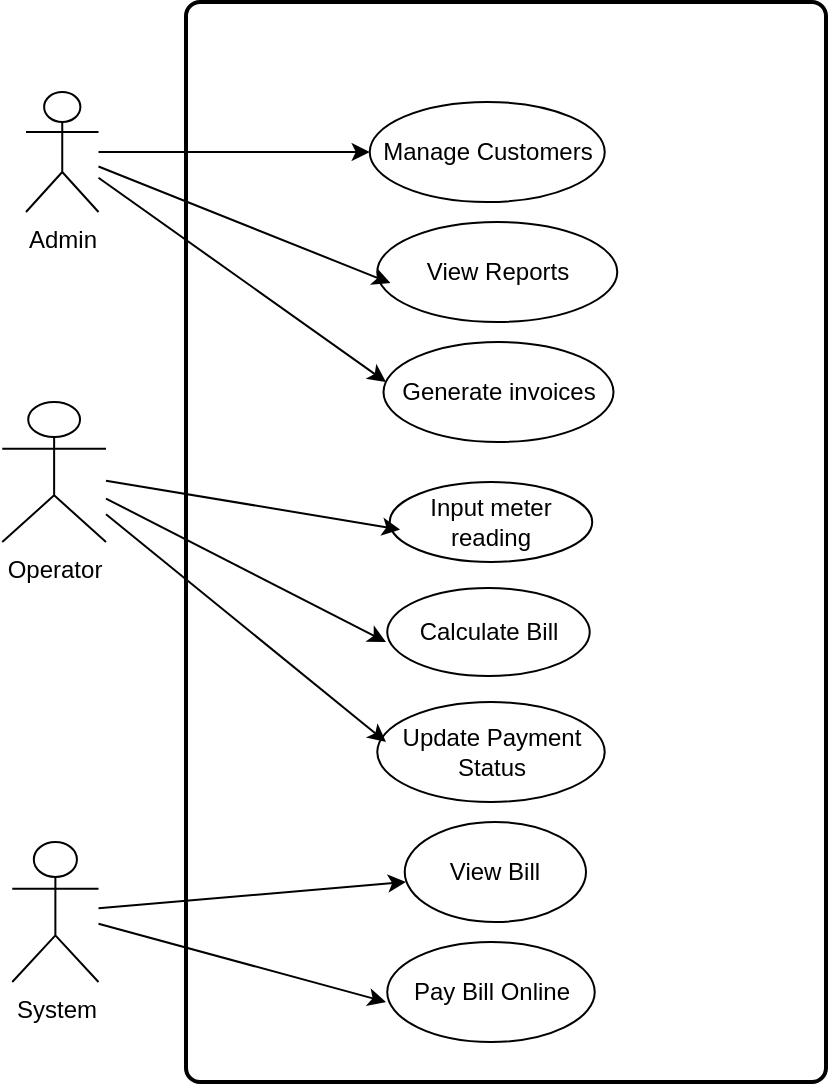 <mxfile version="28.2.5">
  <diagram id="EkzhuTh-AP_JKF-Qpcr1" name="Page-1">
    <mxGraphModel dx="1003" dy="1749" grid="1" gridSize="10" guides="1" tooltips="1" connect="0" arrows="1" fold="1" page="1" pageScale="1" pageWidth="827" pageHeight="1169" math="0" shadow="0">
      <root>
        <mxCell id="0" />
        <mxCell id="1" parent="0" />
        <mxCell id="cDUJwSO_XctsjpnYy4wp-40" value="" style="edgeStyle=orthogonalEdgeStyle;rounded=0;orthogonalLoop=1;jettySize=auto;html=1;" edge="1" parent="1" source="cDUJwSO_XctsjpnYy4wp-6" target="cDUJwSO_XctsjpnYy4wp-21">
          <mxGeometry relative="1" as="geometry">
            <mxPoint x="178.125" y="-900" as="targetPoint" />
          </mxGeometry>
        </mxCell>
        <mxCell id="cDUJwSO_XctsjpnYy4wp-6" value="Admin" style="shape=umlActor;verticalLabelPosition=bottom;verticalAlign=top;html=1;outlineConnect=0;" vertex="1" parent="1">
          <mxGeometry x="160" y="-955" width="36.25" height="60" as="geometry" />
        </mxCell>
        <mxCell id="cDUJwSO_XctsjpnYy4wp-7" value="" style="rounded=1;whiteSpace=wrap;html=1;absoluteArcSize=1;arcSize=14;strokeWidth=2;fillColor=none;" vertex="1" parent="1">
          <mxGeometry x="240" y="-1000" width="320" height="540" as="geometry" />
        </mxCell>
        <mxCell id="cDUJwSO_XctsjpnYy4wp-8" value="Operator" style="shape=umlActor;verticalLabelPosition=bottom;verticalAlign=top;html=1;outlineConnect=0;" vertex="1" parent="1">
          <mxGeometry x="148.13" y="-800" width="51.87" height="70" as="geometry" />
        </mxCell>
        <mxCell id="cDUJwSO_XctsjpnYy4wp-21" value="Manage Customers" style="ellipse;whiteSpace=wrap;html=1;" vertex="1" parent="1">
          <mxGeometry x="331.87" y="-950" width="117.5" height="50" as="geometry" />
        </mxCell>
        <mxCell id="cDUJwSO_XctsjpnYy4wp-24" value="View Reports" style="ellipse;whiteSpace=wrap;html=1;" vertex="1" parent="1">
          <mxGeometry x="335.63" y="-890" width="120" height="50" as="geometry" />
        </mxCell>
        <mxCell id="cDUJwSO_XctsjpnYy4wp-25" value="Generate invoices" style="shape=ellipse;html=1;dashed=0;whiteSpace=wrap;perimeter=ellipsePerimeter;" vertex="1" parent="1">
          <mxGeometry x="338.75" y="-830" width="115" height="50" as="geometry" />
        </mxCell>
        <mxCell id="cDUJwSO_XctsjpnYy4wp-29" value="Input meter reading" style="ellipse;whiteSpace=wrap;html=1;" vertex="1" parent="1">
          <mxGeometry x="341.87" y="-760" width="101.25" height="40" as="geometry" />
        </mxCell>
        <mxCell id="cDUJwSO_XctsjpnYy4wp-30" value="Calculate Bill" style="ellipse;whiteSpace=wrap;html=1;" vertex="1" parent="1">
          <mxGeometry x="340.62" y="-707" width="101.25" height="44" as="geometry" />
        </mxCell>
        <mxCell id="cDUJwSO_XctsjpnYy4wp-31" value="Update Payment Status" style="ellipse;whiteSpace=wrap;html=1;" vertex="1" parent="1">
          <mxGeometry x="335.63" y="-650" width="113.74" height="50" as="geometry" />
        </mxCell>
        <mxCell id="cDUJwSO_XctsjpnYy4wp-32" value="View Bill" style="ellipse;whiteSpace=wrap;html=1;" vertex="1" parent="1">
          <mxGeometry x="349.37" y="-590" width="90.63" height="50" as="geometry" />
        </mxCell>
        <mxCell id="cDUJwSO_XctsjpnYy4wp-33" value="Pay Bill Online" style="ellipse;whiteSpace=wrap;html=1;" vertex="1" parent="1">
          <mxGeometry x="340.62" y="-530" width="103.75" height="50" as="geometry" />
        </mxCell>
        <mxCell id="cDUJwSO_XctsjpnYy4wp-36" value="System" style="shape=umlActor;verticalLabelPosition=bottom;verticalAlign=top;html=1;outlineConnect=0;" vertex="1" parent="1">
          <mxGeometry x="153.13" y="-580" width="43.12" height="70" as="geometry" />
        </mxCell>
        <mxCell id="cDUJwSO_XctsjpnYy4wp-49" value="" style="endArrow=classic;html=1;rounded=0;entryX=0.055;entryY=0.611;entryDx=0;entryDy=0;entryPerimeter=0;" edge="1" parent="1" source="cDUJwSO_XctsjpnYy4wp-6" target="cDUJwSO_XctsjpnYy4wp-24">
          <mxGeometry width="50" height="50" relative="1" as="geometry">
            <mxPoint x="250" y="-860" as="sourcePoint" />
            <mxPoint x="300" y="-910" as="targetPoint" />
          </mxGeometry>
        </mxCell>
        <mxCell id="cDUJwSO_XctsjpnYy4wp-50" value="" style="endArrow=classic;html=1;rounded=0;" edge="1" parent="1" source="cDUJwSO_XctsjpnYy4wp-6">
          <mxGeometry width="50" height="50" relative="1" as="geometry">
            <mxPoint x="290" y="-760" as="sourcePoint" />
            <mxPoint x="340" y="-810" as="targetPoint" />
          </mxGeometry>
        </mxCell>
        <mxCell id="cDUJwSO_XctsjpnYy4wp-51" value="" style="endArrow=classic;html=1;rounded=0;entryX=0.051;entryY=0.595;entryDx=0;entryDy=0;entryPerimeter=0;" edge="1" parent="1" source="cDUJwSO_XctsjpnYy4wp-8" target="cDUJwSO_XctsjpnYy4wp-29">
          <mxGeometry width="50" height="50" relative="1" as="geometry">
            <mxPoint x="290" y="-690" as="sourcePoint" />
            <mxPoint x="340" y="-740" as="targetPoint" />
          </mxGeometry>
        </mxCell>
        <mxCell id="cDUJwSO_XctsjpnYy4wp-52" value="" style="endArrow=classic;html=1;rounded=0;" edge="1" parent="1" source="cDUJwSO_XctsjpnYy4wp-8">
          <mxGeometry width="50" height="50" relative="1" as="geometry">
            <mxPoint x="290" y="-630" as="sourcePoint" />
            <mxPoint x="340" y="-680" as="targetPoint" />
          </mxGeometry>
        </mxCell>
        <mxCell id="cDUJwSO_XctsjpnYy4wp-54" value="" style="endArrow=classic;html=1;rounded=0;" edge="1" parent="1" source="cDUJwSO_XctsjpnYy4wp-8">
          <mxGeometry width="50" height="50" relative="1" as="geometry">
            <mxPoint x="290" y="-580" as="sourcePoint" />
            <mxPoint x="340" y="-630" as="targetPoint" />
          </mxGeometry>
        </mxCell>
        <mxCell id="cDUJwSO_XctsjpnYy4wp-55" value="" style="endArrow=classic;html=1;rounded=0;" edge="1" parent="1" source="cDUJwSO_XctsjpnYy4wp-36">
          <mxGeometry width="50" height="50" relative="1" as="geometry">
            <mxPoint x="300" y="-510" as="sourcePoint" />
            <mxPoint x="350" y="-560" as="targetPoint" />
          </mxGeometry>
        </mxCell>
        <mxCell id="cDUJwSO_XctsjpnYy4wp-57" value="" style="endArrow=classic;html=1;rounded=0;" edge="1" parent="1" source="cDUJwSO_XctsjpnYy4wp-36">
          <mxGeometry width="50" height="50" relative="1" as="geometry">
            <mxPoint x="290" y="-450" as="sourcePoint" />
            <mxPoint x="340" y="-500" as="targetPoint" />
          </mxGeometry>
        </mxCell>
      </root>
    </mxGraphModel>
  </diagram>
</mxfile>
